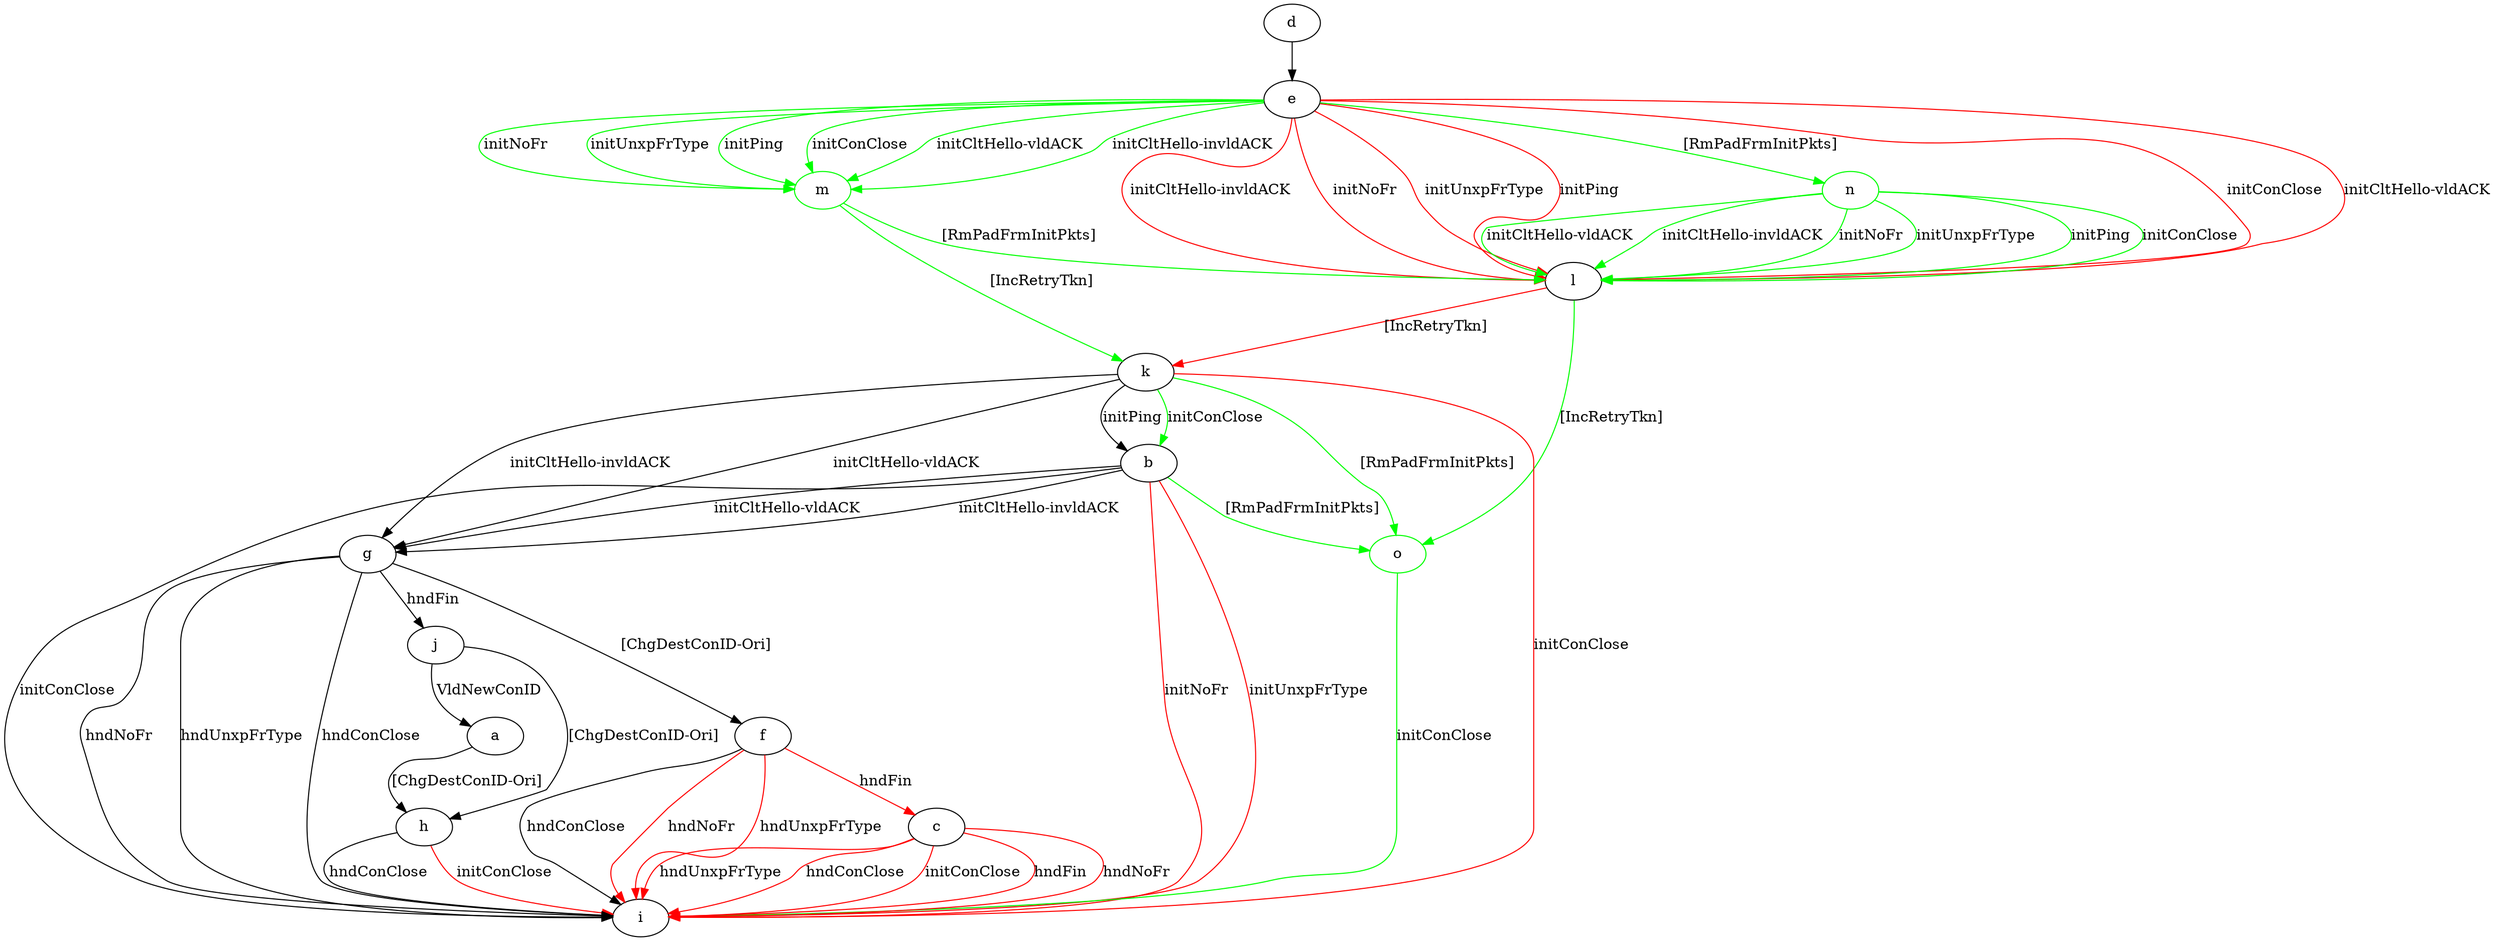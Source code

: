 digraph "" {
	a -> h	[key=0,
		label="[ChgDestConID-Ori] "];
	b -> g	[key=0,
		label="initCltHello-vldACK "];
	b -> g	[key=1,
		label="initCltHello-invldACK "];
	b -> i	[key=0,
		label="initConClose "];
	b -> i	[key=1,
		color=red,
		label="initNoFr "];
	b -> i	[key=2,
		color=red,
		label="initUnxpFrType "];
	o	[color=green];
	b -> o	[key=0,
		color=green,
		label="[RmPadFrmInitPkts] "];
	c -> i	[key=0,
		color=red,
		label="initConClose "];
	c -> i	[key=1,
		color=red,
		label="hndFin "];
	c -> i	[key=2,
		color=red,
		label="hndNoFr "];
	c -> i	[key=3,
		color=red,
		label="hndUnxpFrType "];
	c -> i	[key=4,
		color=red,
		label="hndConClose "];
	d -> e	[key=0];
	e -> l	[key=0,
		color=red,
		label="initPing "];
	e -> l	[key=1,
		color=red,
		label="initConClose "];
	e -> l	[key=2,
		color=red,
		label="initCltHello-vldACK "];
	e -> l	[key=3,
		color=red,
		label="initCltHello-invldACK "];
	e -> l	[key=4,
		color=red,
		label="initNoFr "];
	e -> l	[key=5,
		color=red,
		label="initUnxpFrType "];
	m	[color=green];
	e -> m	[key=0,
		color=green,
		label="initPing "];
	e -> m	[key=1,
		color=green,
		label="initConClose "];
	e -> m	[key=2,
		color=green,
		label="initCltHello-vldACK "];
	e -> m	[key=3,
		color=green,
		label="initCltHello-invldACK "];
	e -> m	[key=4,
		color=green,
		label="initNoFr "];
	e -> m	[key=5,
		color=green,
		label="initUnxpFrType "];
	n	[color=green];
	e -> n	[key=0,
		color=green,
		label="[RmPadFrmInitPkts] "];
	f -> c	[key=0,
		color=red,
		label="hndFin "];
	f -> i	[key=0,
		label="hndConClose "];
	f -> i	[key=1,
		color=red,
		label="hndNoFr "];
	f -> i	[key=2,
		color=red,
		label="hndUnxpFrType "];
	g -> f	[key=0,
		label="[ChgDestConID-Ori] "];
	g -> i	[key=0,
		label="hndNoFr "];
	g -> i	[key=1,
		label="hndUnxpFrType "];
	g -> i	[key=2,
		label="hndConClose "];
	g -> j	[key=0,
		label="hndFin "];
	h -> i	[key=0,
		label="hndConClose "];
	h -> i	[key=1,
		color=red,
		label="initConClose "];
	j -> a	[key=0,
		label="VldNewConID "];
	j -> h	[key=0,
		label="[ChgDestConID-Ori] "];
	k -> b	[key=0,
		label="initPing "];
	k -> b	[key=1,
		color=green,
		label="initConClose "];
	k -> g	[key=0,
		label="initCltHello-vldACK "];
	k -> g	[key=1,
		label="initCltHello-invldACK "];
	k -> i	[key=0,
		color=red,
		label="initConClose "];
	k -> o	[key=0,
		color=green,
		label="[RmPadFrmInitPkts] "];
	l -> k	[key=0,
		color=red,
		label="[IncRetryTkn] "];
	l -> o	[key=0,
		color=green,
		label="[IncRetryTkn] "];
	m -> k	[key=0,
		color=green,
		label="[IncRetryTkn] "];
	m -> l	[key=0,
		color=green,
		label="[RmPadFrmInitPkts] "];
	n -> l	[key=0,
		color=green,
		label="initPing "];
	n -> l	[key=1,
		color=green,
		label="initConClose "];
	n -> l	[key=2,
		color=green,
		label="initCltHello-vldACK "];
	n -> l	[key=3,
		color=green,
		label="initCltHello-invldACK "];
	n -> l	[key=4,
		color=green,
		label="initNoFr "];
	n -> l	[key=5,
		color=green,
		label="initUnxpFrType "];
	o -> i	[key=0,
		color=green,
		label="initConClose "];
}
